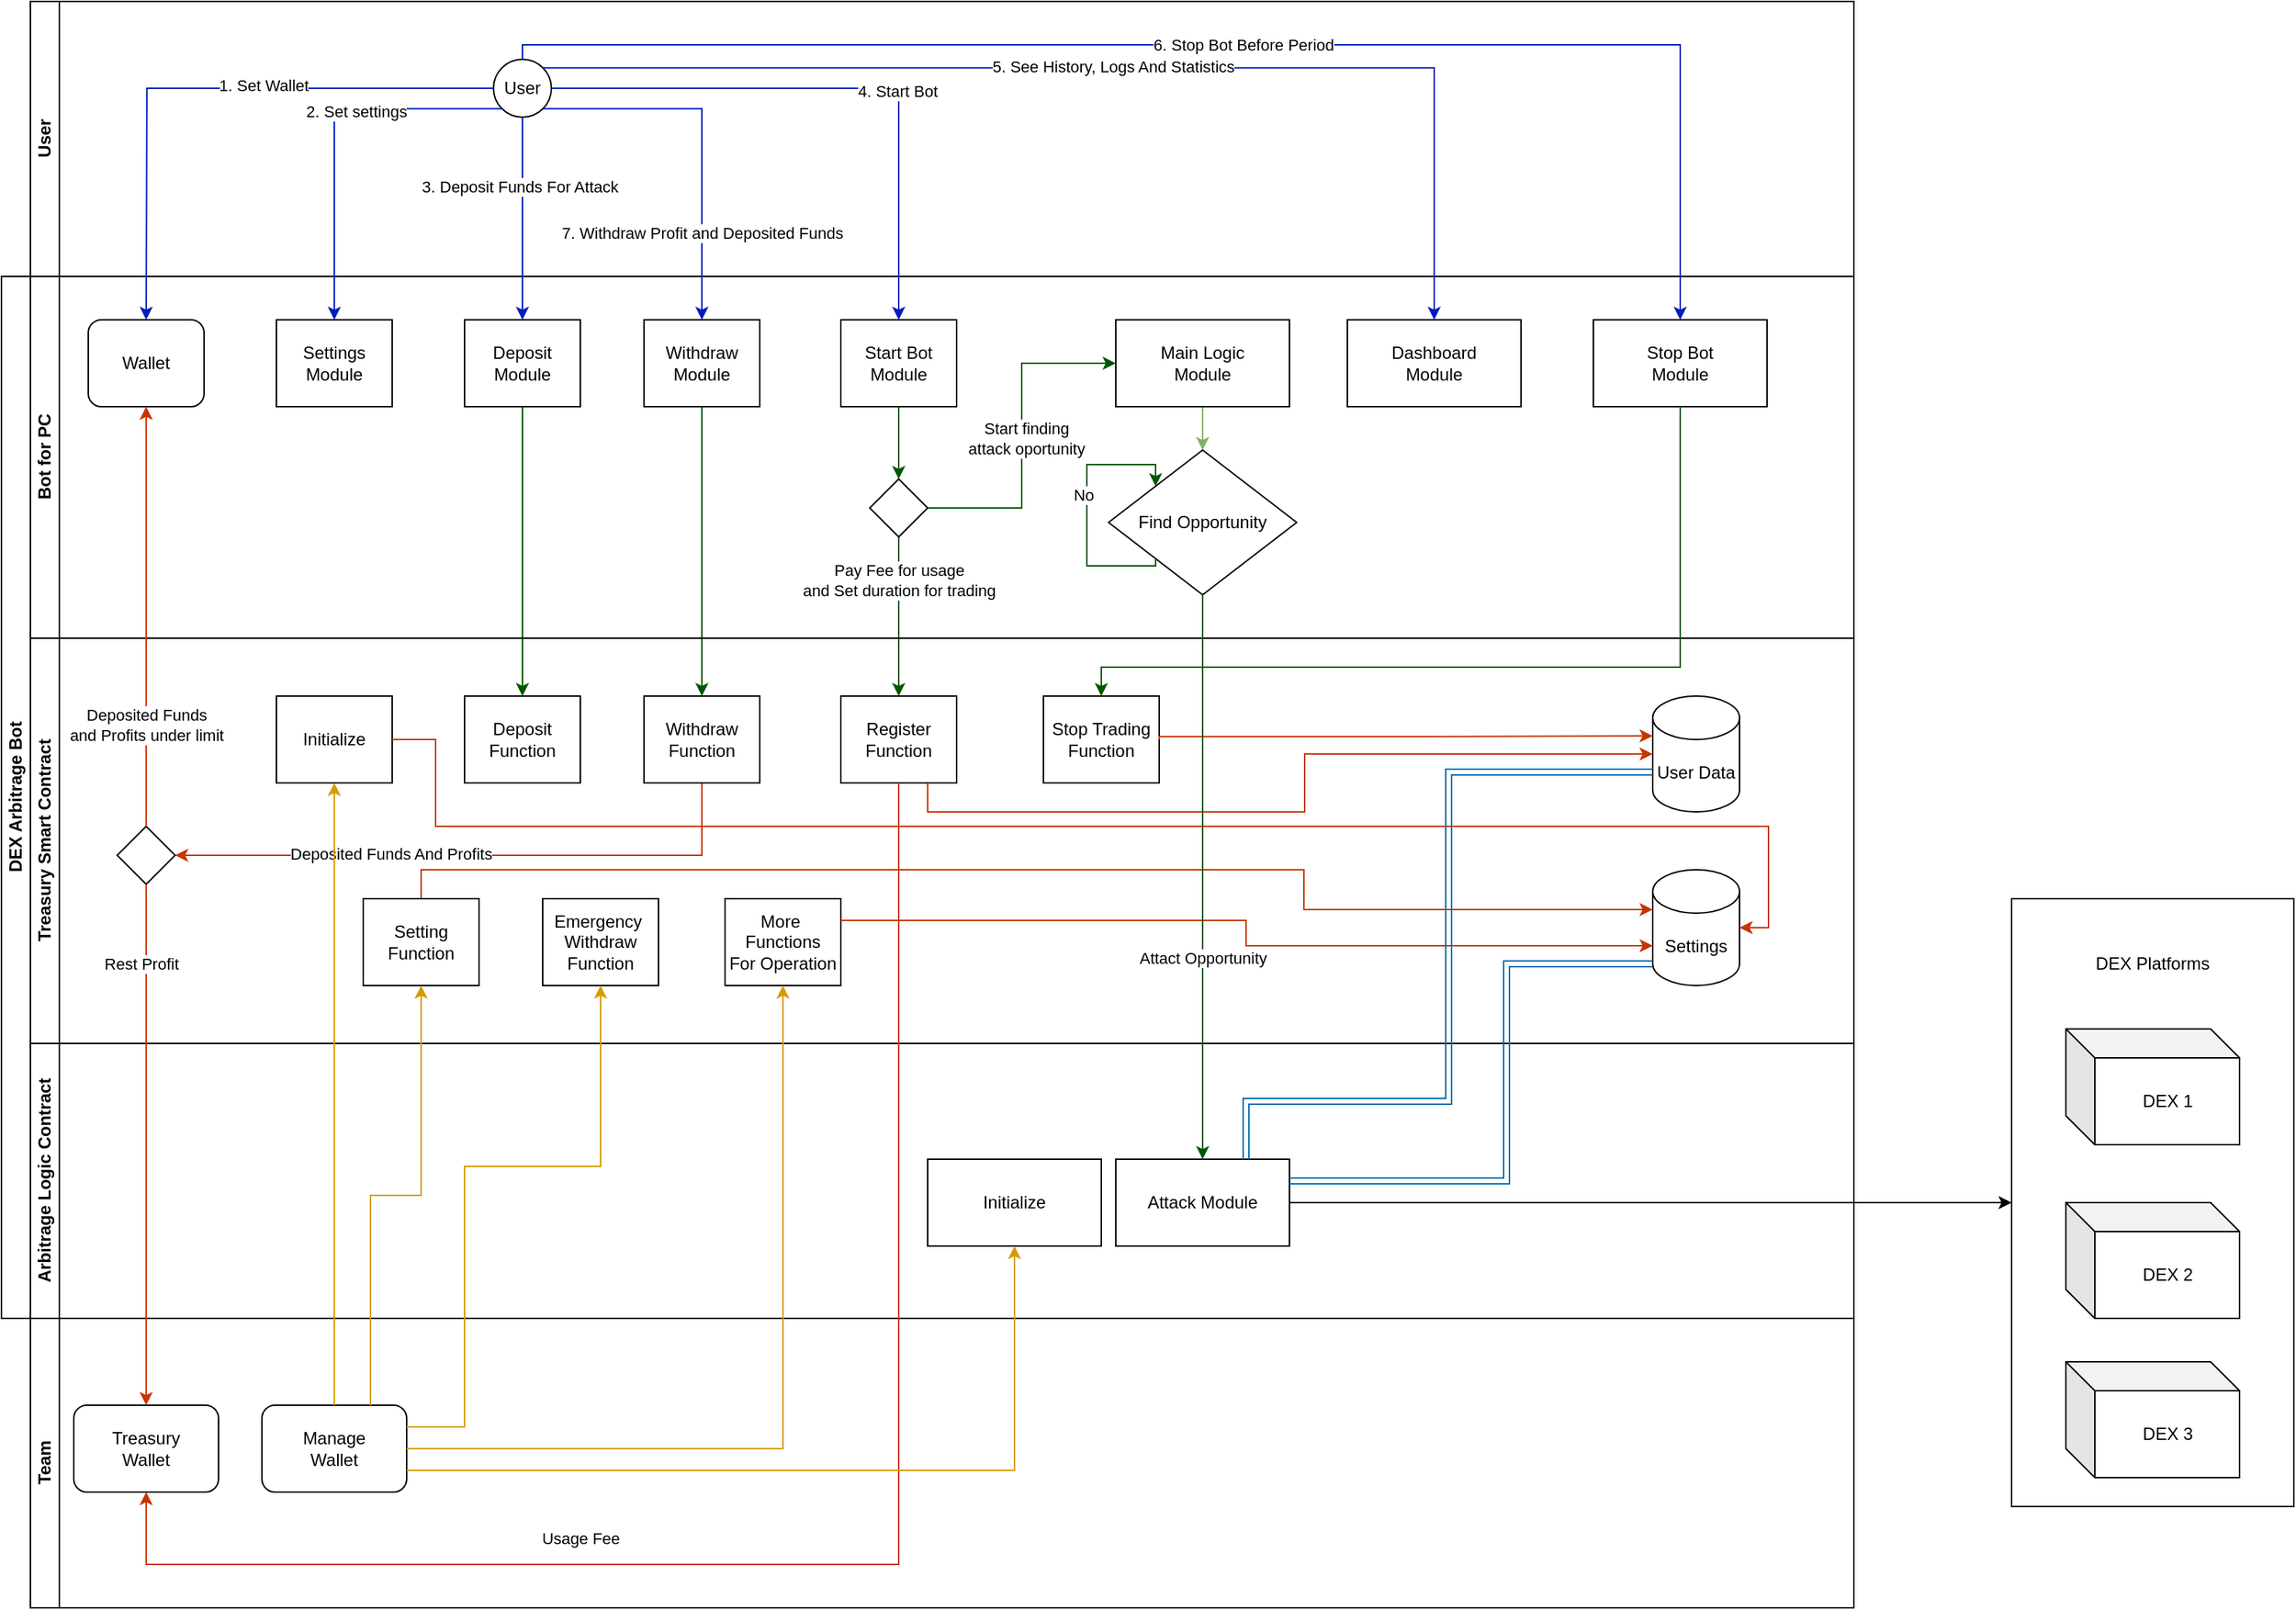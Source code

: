 <mxfile version="21.8.0" type="github">
  <diagram id="prtHgNgQTEPvFCAcTncT" name="Page-1">
    <mxGraphModel dx="1445" dy="2536" grid="1" gridSize="10" guides="1" tooltips="1" connect="1" arrows="1" fold="1" page="1" pageScale="1" pageWidth="827" pageHeight="1169" math="0" shadow="0">
      <root>
        <mxCell id="0" />
        <mxCell id="1" parent="0" />
        <mxCell id="dNxyNK7c78bLwvsdeMH5-19" value="DEX Arbitrage Bot" style="swimlane;html=1;childLayout=stackLayout;resizeParent=1;resizeParentMax=0;horizontal=0;startSize=20;horizontalStack=0;" parent="1" vertex="1">
          <mxGeometry x="70" y="70" width="1280" height="720" as="geometry" />
        </mxCell>
        <mxCell id="mO-mU0wgJN1b0pkcPdMh-35" style="edgeStyle=orthogonalEdgeStyle;rounded=0;orthogonalLoop=1;jettySize=auto;html=1;exitX=0.5;exitY=1;exitDx=0;exitDy=0;entryX=0.5;entryY=0;entryDx=0;entryDy=0;fillColor=#008a00;strokeColor=#005700;" edge="1" parent="dNxyNK7c78bLwvsdeMH5-19" source="mO-mU0wgJN1b0pkcPdMh-11" target="dNxyNK7c78bLwvsdeMH5-26">
          <mxGeometry relative="1" as="geometry" />
        </mxCell>
        <mxCell id="mO-mU0wgJN1b0pkcPdMh-36" style="edgeStyle=orthogonalEdgeStyle;rounded=0;orthogonalLoop=1;jettySize=auto;html=1;exitX=0.5;exitY=1;exitDx=0;exitDy=0;fillColor=#008a00;strokeColor=#005700;" edge="1" parent="dNxyNK7c78bLwvsdeMH5-19" source="mO-mU0wgJN1b0pkcPdMh-16" target="mO-mU0wgJN1b0pkcPdMh-28">
          <mxGeometry relative="1" as="geometry" />
        </mxCell>
        <mxCell id="mO-mU0wgJN1b0pkcPdMh-37" style="edgeStyle=orthogonalEdgeStyle;rounded=0;orthogonalLoop=1;jettySize=auto;html=1;exitX=0.5;exitY=1;exitDx=0;exitDy=0;entryX=0.5;entryY=0;entryDx=0;entryDy=0;fillColor=#008a00;strokeColor=#005700;" edge="1" parent="dNxyNK7c78bLwvsdeMH5-19" source="mO-mU0wgJN1b0pkcPdMh-68" target="mO-mU0wgJN1b0pkcPdMh-30">
          <mxGeometry relative="1" as="geometry" />
        </mxCell>
        <mxCell id="mO-mU0wgJN1b0pkcPdMh-66" value="Pay Fee for usage &lt;br&gt;and Set duration for trading" style="edgeLabel;html=1;align=center;verticalAlign=middle;resizable=0;points=[];" vertex="1" connectable="0" parent="mO-mU0wgJN1b0pkcPdMh-37">
          <mxGeometry x="0.11" y="1" relative="1" as="geometry">
            <mxPoint x="-1" y="-31" as="offset" />
          </mxGeometry>
        </mxCell>
        <mxCell id="dNxyNK7c78bLwvsdeMH5-20" value="Bot for PC" style="swimlane;html=1;startSize=20;horizontal=0;" parent="dNxyNK7c78bLwvsdeMH5-19" vertex="1">
          <mxGeometry x="20" width="1260" height="250" as="geometry" />
        </mxCell>
        <mxCell id="dNxyNK7c78bLwvsdeMH5-24" value="Settings&lt;br&gt;Module" style="rounded=0;whiteSpace=wrap;html=1;fontFamily=Helvetica;fontSize=12;fontColor=#000000;align=center;" parent="dNxyNK7c78bLwvsdeMH5-20" vertex="1">
          <mxGeometry x="170" y="30" width="80" height="60" as="geometry" />
        </mxCell>
        <mxCell id="mO-mU0wgJN1b0pkcPdMh-69" style="edgeStyle=orthogonalEdgeStyle;rounded=0;orthogonalLoop=1;jettySize=auto;html=1;exitX=0.5;exitY=1;exitDx=0;exitDy=0;entryX=0.5;entryY=0;entryDx=0;entryDy=0;fillColor=#008a00;strokeColor=#005700;" edge="1" parent="dNxyNK7c78bLwvsdeMH5-20" source="dNxyNK7c78bLwvsdeMH5-30" target="mO-mU0wgJN1b0pkcPdMh-68">
          <mxGeometry relative="1" as="geometry" />
        </mxCell>
        <mxCell id="dNxyNK7c78bLwvsdeMH5-30" value="Start Bot&lt;br&gt;Module" style="rounded=0;whiteSpace=wrap;html=1;fontFamily=Helvetica;fontSize=12;fontColor=#000000;align=center;" parent="dNxyNK7c78bLwvsdeMH5-20" vertex="1">
          <mxGeometry x="560" y="30" width="80" height="60" as="geometry" />
        </mxCell>
        <mxCell id="mO-mU0wgJN1b0pkcPdMh-11" value="Deposit&lt;br&gt;Module" style="rounded=0;whiteSpace=wrap;html=1;fontFamily=Helvetica;fontSize=12;fontColor=#000000;align=center;" vertex="1" parent="dNxyNK7c78bLwvsdeMH5-20">
          <mxGeometry x="300" y="30" width="80" height="60" as="geometry" />
        </mxCell>
        <mxCell id="mO-mU0wgJN1b0pkcPdMh-16" value="Withdraw&lt;br&gt;Module" style="rounded=0;whiteSpace=wrap;html=1;fontFamily=Helvetica;fontSize=12;fontColor=#000000;align=center;" vertex="1" parent="dNxyNK7c78bLwvsdeMH5-20">
          <mxGeometry x="424" y="30" width="80" height="60" as="geometry" />
        </mxCell>
        <mxCell id="mO-mU0wgJN1b0pkcPdMh-56" value="Wallet" style="rounded=1;whiteSpace=wrap;html=1;" vertex="1" parent="dNxyNK7c78bLwvsdeMH5-20">
          <mxGeometry x="40" y="30" width="80" height="60" as="geometry" />
        </mxCell>
        <mxCell id="mO-mU0wgJN1b0pkcPdMh-80" style="edgeStyle=orthogonalEdgeStyle;rounded=0;orthogonalLoop=1;jettySize=auto;html=1;exitX=0.5;exitY=1;exitDx=0;exitDy=0;entryX=0.5;entryY=0;entryDx=0;entryDy=0;fillColor=#d5e8d4;strokeColor=#82b366;" edge="1" parent="dNxyNK7c78bLwvsdeMH5-20" source="mO-mU0wgJN1b0pkcPdMh-67" target="mO-mU0wgJN1b0pkcPdMh-79">
          <mxGeometry relative="1" as="geometry" />
        </mxCell>
        <mxCell id="mO-mU0wgJN1b0pkcPdMh-67" value="Main Logic &lt;br&gt;Module" style="rounded=0;whiteSpace=wrap;html=1;" vertex="1" parent="dNxyNK7c78bLwvsdeMH5-20">
          <mxGeometry x="750" y="30" width="120" height="60" as="geometry" />
        </mxCell>
        <mxCell id="mO-mU0wgJN1b0pkcPdMh-70" style="edgeStyle=orthogonalEdgeStyle;rounded=0;orthogonalLoop=1;jettySize=auto;html=1;exitX=1;exitY=0.5;exitDx=0;exitDy=0;entryX=0;entryY=0.5;entryDx=0;entryDy=0;fillColor=#008a00;strokeColor=#005700;" edge="1" parent="dNxyNK7c78bLwvsdeMH5-20" source="mO-mU0wgJN1b0pkcPdMh-68" target="mO-mU0wgJN1b0pkcPdMh-67">
          <mxGeometry relative="1" as="geometry" />
        </mxCell>
        <mxCell id="mO-mU0wgJN1b0pkcPdMh-71" value="Start finding &lt;br&gt;attack oportunity" style="edgeLabel;html=1;align=center;verticalAlign=middle;resizable=0;points=[];" vertex="1" connectable="0" parent="mO-mU0wgJN1b0pkcPdMh-70">
          <mxGeometry x="-0.011" y="-3" relative="1" as="geometry">
            <mxPoint as="offset" />
          </mxGeometry>
        </mxCell>
        <mxCell id="mO-mU0wgJN1b0pkcPdMh-68" value="" style="rhombus;whiteSpace=wrap;html=1;fontFamily=Helvetica;fontSize=12;fontColor=#000000;align=center;" vertex="1" parent="dNxyNK7c78bLwvsdeMH5-20">
          <mxGeometry x="580" y="140" width="40" height="40" as="geometry" />
        </mxCell>
        <mxCell id="mO-mU0wgJN1b0pkcPdMh-79" value="Find Opportunity" style="rhombus;whiteSpace=wrap;html=1;fontFamily=Helvetica;fontSize=12;fontColor=#000000;align=center;" vertex="1" parent="dNxyNK7c78bLwvsdeMH5-20">
          <mxGeometry x="745" y="120" width="130" height="100" as="geometry" />
        </mxCell>
        <mxCell id="mO-mU0wgJN1b0pkcPdMh-81" style="edgeStyle=orthogonalEdgeStyle;rounded=0;orthogonalLoop=1;jettySize=auto;html=1;exitX=0;exitY=1;exitDx=0;exitDy=0;entryX=0;entryY=0;entryDx=0;entryDy=0;fillColor=#008a00;strokeColor=#005700;" edge="1" parent="dNxyNK7c78bLwvsdeMH5-20" source="mO-mU0wgJN1b0pkcPdMh-79" target="mO-mU0wgJN1b0pkcPdMh-79">
          <mxGeometry relative="1" as="geometry">
            <Array as="points">
              <mxPoint x="778" y="200" />
              <mxPoint x="730" y="200" />
              <mxPoint x="730" y="130" />
              <mxPoint x="778" y="130" />
            </Array>
          </mxGeometry>
        </mxCell>
        <mxCell id="mO-mU0wgJN1b0pkcPdMh-91" value="No&amp;nbsp;" style="edgeLabel;html=1;align=center;verticalAlign=middle;resizable=0;points=[];" vertex="1" connectable="0" parent="mO-mU0wgJN1b0pkcPdMh-81">
          <mxGeometry x="0.1" y="1" relative="1" as="geometry">
            <mxPoint as="offset" />
          </mxGeometry>
        </mxCell>
        <mxCell id="mO-mU0wgJN1b0pkcPdMh-103" value="Dashboard&lt;br&gt;Module" style="rounded=0;whiteSpace=wrap;html=1;" vertex="1" parent="dNxyNK7c78bLwvsdeMH5-20">
          <mxGeometry x="910" y="30" width="120" height="60" as="geometry" />
        </mxCell>
        <mxCell id="mO-mU0wgJN1b0pkcPdMh-107" value="Stop Bot &lt;br&gt;Module" style="rounded=0;whiteSpace=wrap;html=1;" vertex="1" parent="dNxyNK7c78bLwvsdeMH5-20">
          <mxGeometry x="1080" y="30" width="120" height="60" as="geometry" />
        </mxCell>
        <mxCell id="dNxyNK7c78bLwvsdeMH5-21" value="Treasury Smart Contract" style="swimlane;html=1;startSize=20;horizontal=0;" parent="dNxyNK7c78bLwvsdeMH5-19" vertex="1">
          <mxGeometry x="20" y="250" width="1260" height="280" as="geometry" />
        </mxCell>
        <mxCell id="dNxyNK7c78bLwvsdeMH5-26" value="Deposit&lt;br&gt;Function" style="rounded=0;whiteSpace=wrap;html=1;fontFamily=Helvetica;fontSize=12;fontColor=#000000;align=center;" parent="dNxyNK7c78bLwvsdeMH5-21" vertex="1">
          <mxGeometry x="300" y="40" width="80" height="60" as="geometry" />
        </mxCell>
        <mxCell id="mO-mU0wgJN1b0pkcPdMh-58" style="edgeStyle=orthogonalEdgeStyle;rounded=0;orthogonalLoop=1;jettySize=auto;html=1;entryX=1;entryY=0.5;entryDx=0;entryDy=0;fillColor=#fa6800;strokeColor=#C73500;" edge="1" parent="dNxyNK7c78bLwvsdeMH5-21" source="mO-mU0wgJN1b0pkcPdMh-28" target="dNxyNK7c78bLwvsdeMH5-36">
          <mxGeometry relative="1" as="geometry">
            <Array as="points">
              <mxPoint x="464" y="150" />
            </Array>
          </mxGeometry>
        </mxCell>
        <mxCell id="mO-mU0wgJN1b0pkcPdMh-62" value="Deposited Funds And Profits" style="edgeLabel;html=1;align=center;verticalAlign=middle;resizable=0;points=[];" vertex="1" connectable="0" parent="mO-mU0wgJN1b0pkcPdMh-58">
          <mxGeometry x="0.279" y="-1" relative="1" as="geometry">
            <mxPoint as="offset" />
          </mxGeometry>
        </mxCell>
        <mxCell id="mO-mU0wgJN1b0pkcPdMh-28" value="Withdraw&lt;br&gt;Function" style="rounded=0;whiteSpace=wrap;html=1;fontFamily=Helvetica;fontSize=12;fontColor=#000000;align=center;" vertex="1" parent="dNxyNK7c78bLwvsdeMH5-21">
          <mxGeometry x="424" y="40" width="80" height="60" as="geometry" />
        </mxCell>
        <mxCell id="mO-mU0wgJN1b0pkcPdMh-30" value="Register&lt;br&gt;Function" style="rounded=0;whiteSpace=wrap;html=1;fontFamily=Helvetica;fontSize=12;fontColor=#000000;align=center;" vertex="1" parent="dNxyNK7c78bLwvsdeMH5-21">
          <mxGeometry x="560" y="40" width="80" height="60" as="geometry" />
        </mxCell>
        <mxCell id="dNxyNK7c78bLwvsdeMH5-36" value="" style="rhombus;whiteSpace=wrap;html=1;fontFamily=Helvetica;fontSize=12;fontColor=#000000;align=center;" parent="dNxyNK7c78bLwvsdeMH5-21" vertex="1">
          <mxGeometry x="60" y="130" width="40" height="40" as="geometry" />
        </mxCell>
        <mxCell id="mO-mU0wgJN1b0pkcPdMh-93" value="Initialize" style="rounded=0;whiteSpace=wrap;html=1;fontFamily=Helvetica;fontSize=12;fontColor=#000000;align=center;" vertex="1" parent="dNxyNK7c78bLwvsdeMH5-21">
          <mxGeometry x="170" y="40" width="80" height="60" as="geometry" />
        </mxCell>
        <mxCell id="mO-mU0wgJN1b0pkcPdMh-121" style="edgeStyle=orthogonalEdgeStyle;rounded=0;orthogonalLoop=1;jettySize=auto;html=1;exitX=0.5;exitY=0;exitDx=0;exitDy=0;entryX=0;entryY=0;entryDx=0;entryDy=27.5;entryPerimeter=0;fillColor=#fa6800;strokeColor=#C73500;" edge="1" parent="dNxyNK7c78bLwvsdeMH5-21" source="mO-mU0wgJN1b0pkcPdMh-94" target="mO-mU0wgJN1b0pkcPdMh-113">
          <mxGeometry relative="1" as="geometry">
            <mxPoint x="1120" y="200" as="targetPoint" />
            <Array as="points">
              <mxPoint x="270" y="160" />
              <mxPoint x="880" y="160" />
              <mxPoint x="880" y="188" />
            </Array>
          </mxGeometry>
        </mxCell>
        <mxCell id="mO-mU0wgJN1b0pkcPdMh-94" value="Setting&lt;br&gt;Function" style="rounded=0;whiteSpace=wrap;html=1;fontFamily=Helvetica;fontSize=12;fontColor=#000000;align=center;" vertex="1" parent="dNxyNK7c78bLwvsdeMH5-21">
          <mxGeometry x="230" y="180" width="80" height="60" as="geometry" />
        </mxCell>
        <mxCell id="mO-mU0wgJN1b0pkcPdMh-95" value="Emergency&amp;nbsp;&lt;br&gt;Withdraw&lt;br&gt;Function" style="rounded=0;whiteSpace=wrap;html=1;fontFamily=Helvetica;fontSize=12;fontColor=#000000;align=center;" vertex="1" parent="dNxyNK7c78bLwvsdeMH5-21">
          <mxGeometry x="354" y="180" width="80" height="60" as="geometry" />
        </mxCell>
        <mxCell id="mO-mU0wgJN1b0pkcPdMh-96" value="More&amp;nbsp; Functions&lt;br&gt;For Operation" style="rounded=0;whiteSpace=wrap;html=1;fontFamily=Helvetica;fontSize=12;fontColor=#000000;align=center;" vertex="1" parent="dNxyNK7c78bLwvsdeMH5-21">
          <mxGeometry x="480" y="180" width="80" height="60" as="geometry" />
        </mxCell>
        <mxCell id="mO-mU0wgJN1b0pkcPdMh-110" value="Stop Trading Function" style="rounded=0;whiteSpace=wrap;html=1;fontFamily=Helvetica;fontSize=12;fontColor=#000000;align=center;" vertex="1" parent="dNxyNK7c78bLwvsdeMH5-21">
          <mxGeometry x="700" y="40" width="80" height="60" as="geometry" />
        </mxCell>
        <mxCell id="mO-mU0wgJN1b0pkcPdMh-112" value="User Data&lt;br&gt;" style="shape=cylinder3;whiteSpace=wrap;html=1;boundedLbl=1;backgroundOutline=1;size=15;" vertex="1" parent="dNxyNK7c78bLwvsdeMH5-21">
          <mxGeometry x="1121" y="40" width="60" height="80" as="geometry" />
        </mxCell>
        <mxCell id="mO-mU0wgJN1b0pkcPdMh-113" value="Settings" style="shape=cylinder3;whiteSpace=wrap;html=1;boundedLbl=1;backgroundOutline=1;size=15;" vertex="1" parent="dNxyNK7c78bLwvsdeMH5-21">
          <mxGeometry x="1121" y="160" width="60" height="80" as="geometry" />
        </mxCell>
        <mxCell id="mO-mU0wgJN1b0pkcPdMh-116" style="edgeStyle=orthogonalEdgeStyle;rounded=0;orthogonalLoop=1;jettySize=auto;html=1;exitX=0.75;exitY=1;exitDx=0;exitDy=0;entryX=0;entryY=0.5;entryDx=0;entryDy=0;entryPerimeter=0;fillColor=#fa6800;strokeColor=#C73500;" edge="1" parent="dNxyNK7c78bLwvsdeMH5-21" source="mO-mU0wgJN1b0pkcPdMh-30" target="mO-mU0wgJN1b0pkcPdMh-112">
          <mxGeometry relative="1" as="geometry" />
        </mxCell>
        <mxCell id="mO-mU0wgJN1b0pkcPdMh-117" style="edgeStyle=orthogonalEdgeStyle;rounded=0;orthogonalLoop=1;jettySize=auto;html=1;exitX=1;exitY=0.5;exitDx=0;exitDy=0;entryX=0;entryY=0;entryDx=0;entryDy=27.5;entryPerimeter=0;fillColor=#fa6800;strokeColor=#C73500;" edge="1" parent="dNxyNK7c78bLwvsdeMH5-21" source="mO-mU0wgJN1b0pkcPdMh-110" target="mO-mU0wgJN1b0pkcPdMh-112">
          <mxGeometry relative="1" as="geometry">
            <Array as="points">
              <mxPoint x="780" y="68" />
              <mxPoint x="951" y="68" />
            </Array>
          </mxGeometry>
        </mxCell>
        <mxCell id="mO-mU0wgJN1b0pkcPdMh-118" style="edgeStyle=orthogonalEdgeStyle;rounded=0;orthogonalLoop=1;jettySize=auto;html=1;exitX=1;exitY=0.5;exitDx=0;exitDy=0;entryX=1;entryY=0.5;entryDx=0;entryDy=0;entryPerimeter=0;fillColor=#fa6800;strokeColor=#C73500;" edge="1" parent="dNxyNK7c78bLwvsdeMH5-21" source="mO-mU0wgJN1b0pkcPdMh-93" target="mO-mU0wgJN1b0pkcPdMh-113">
          <mxGeometry relative="1" as="geometry">
            <Array as="points">
              <mxPoint x="280" y="70" />
              <mxPoint x="280" y="130" />
              <mxPoint x="1201" y="130" />
              <mxPoint x="1201" y="200" />
            </Array>
          </mxGeometry>
        </mxCell>
        <mxCell id="mO-mU0wgJN1b0pkcPdMh-122" style="edgeStyle=orthogonalEdgeStyle;rounded=0;orthogonalLoop=1;jettySize=auto;html=1;exitX=1;exitY=0.25;exitDx=0;exitDy=0;entryX=0;entryY=0;entryDx=0;entryDy=52.5;entryPerimeter=0;fillColor=#fa6800;strokeColor=#C73500;" edge="1" parent="dNxyNK7c78bLwvsdeMH5-21" source="mO-mU0wgJN1b0pkcPdMh-96" target="mO-mU0wgJN1b0pkcPdMh-113">
          <mxGeometry relative="1" as="geometry">
            <Array as="points">
              <mxPoint x="840" y="195" />
              <mxPoint x="840" y="213" />
            </Array>
          </mxGeometry>
        </mxCell>
        <mxCell id="dNxyNK7c78bLwvsdeMH5-22" value="Arbitrage Logic Contract" style="swimlane;html=1;startSize=20;horizontal=0;" parent="dNxyNK7c78bLwvsdeMH5-19" vertex="1">
          <mxGeometry x="20" y="530" width="1260" height="190" as="geometry" />
        </mxCell>
        <mxCell id="mO-mU0wgJN1b0pkcPdMh-82" value="Attack Module" style="rounded=0;whiteSpace=wrap;html=1;" vertex="1" parent="dNxyNK7c78bLwvsdeMH5-22">
          <mxGeometry x="750" y="80" width="120" height="60" as="geometry" />
        </mxCell>
        <mxCell id="mO-mU0wgJN1b0pkcPdMh-129" value="Initialize" style="rounded=0;whiteSpace=wrap;html=1;fontFamily=Helvetica;fontSize=12;fontColor=#000000;align=center;" vertex="1" parent="dNxyNK7c78bLwvsdeMH5-22">
          <mxGeometry x="620" y="80" width="120" height="60" as="geometry" />
        </mxCell>
        <mxCell id="mO-mU0wgJN1b0pkcPdMh-60" style="edgeStyle=orthogonalEdgeStyle;rounded=0;orthogonalLoop=1;jettySize=auto;html=1;entryX=0.5;entryY=1;entryDx=0;entryDy=0;exitX=0.5;exitY=0;exitDx=0;exitDy=0;fillColor=#fa6800;strokeColor=#C73500;" edge="1" parent="dNxyNK7c78bLwvsdeMH5-19" source="dNxyNK7c78bLwvsdeMH5-36" target="mO-mU0wgJN1b0pkcPdMh-56">
          <mxGeometry relative="1" as="geometry">
            <mxPoint x="120" y="300" as="sourcePoint" />
            <mxPoint x="100.5" y="110" as="targetPoint" />
          </mxGeometry>
        </mxCell>
        <mxCell id="mO-mU0wgJN1b0pkcPdMh-64" value="Deposited Funds &lt;br&gt;and Profits under limit" style="edgeLabel;html=1;align=center;verticalAlign=middle;resizable=0;points=[];" vertex="1" connectable="0" parent="mO-mU0wgJN1b0pkcPdMh-60">
          <mxGeometry x="-0.184" y="2" relative="1" as="geometry">
            <mxPoint x="2" y="48" as="offset" />
          </mxGeometry>
        </mxCell>
        <mxCell id="mO-mU0wgJN1b0pkcPdMh-83" style="edgeStyle=orthogonalEdgeStyle;rounded=0;orthogonalLoop=1;jettySize=auto;html=1;exitX=0.5;exitY=1;exitDx=0;exitDy=0;fillColor=#008a00;strokeColor=#005700;" edge="1" parent="dNxyNK7c78bLwvsdeMH5-19" source="mO-mU0wgJN1b0pkcPdMh-79" target="mO-mU0wgJN1b0pkcPdMh-82">
          <mxGeometry relative="1" as="geometry" />
        </mxCell>
        <mxCell id="mO-mU0wgJN1b0pkcPdMh-92" value="Attact Opportunity" style="edgeLabel;html=1;align=center;verticalAlign=middle;resizable=0;points=[];" vertex="1" connectable="0" parent="mO-mU0wgJN1b0pkcPdMh-83">
          <mxGeometry x="-0.115" relative="1" as="geometry">
            <mxPoint y="78" as="offset" />
          </mxGeometry>
        </mxCell>
        <mxCell id="mO-mU0wgJN1b0pkcPdMh-111" style="edgeStyle=orthogonalEdgeStyle;rounded=0;orthogonalLoop=1;jettySize=auto;html=1;entryX=0.5;entryY=0;entryDx=0;entryDy=0;fillColor=#008a00;strokeColor=#005700;" edge="1" parent="dNxyNK7c78bLwvsdeMH5-19" source="mO-mU0wgJN1b0pkcPdMh-107" target="mO-mU0wgJN1b0pkcPdMh-110">
          <mxGeometry relative="1" as="geometry">
            <Array as="points">
              <mxPoint x="1160" y="270" />
              <mxPoint x="760" y="270" />
            </Array>
          </mxGeometry>
        </mxCell>
        <mxCell id="mO-mU0wgJN1b0pkcPdMh-126" style="edgeStyle=orthogonalEdgeStyle;rounded=0;orthogonalLoop=1;jettySize=auto;html=1;exitX=0.75;exitY=0;exitDx=0;exitDy=0;entryX=0;entryY=0;entryDx=0;entryDy=52.5;entryPerimeter=0;shape=link;fillColor=#1ba1e2;strokeColor=#006EAF;" edge="1" parent="dNxyNK7c78bLwvsdeMH5-19" source="mO-mU0wgJN1b0pkcPdMh-82" target="mO-mU0wgJN1b0pkcPdMh-112">
          <mxGeometry relative="1" as="geometry">
            <Array as="points">
              <mxPoint x="860" y="570" />
              <mxPoint x="1000" y="570" />
              <mxPoint x="1000" y="343" />
            </Array>
          </mxGeometry>
        </mxCell>
        <mxCell id="mO-mU0wgJN1b0pkcPdMh-127" style="edgeStyle=orthogonalEdgeStyle;rounded=0;orthogonalLoop=1;jettySize=auto;html=1;exitX=1;exitY=0.25;exitDx=0;exitDy=0;entryX=0;entryY=1;entryDx=0;entryDy=-15;entryPerimeter=0;shape=link;fillColor=#1ba1e2;strokeColor=#006EAF;" edge="1" parent="dNxyNK7c78bLwvsdeMH5-19" source="mO-mU0wgJN1b0pkcPdMh-82" target="mO-mU0wgJN1b0pkcPdMh-113">
          <mxGeometry relative="1" as="geometry">
            <Array as="points">
              <mxPoint x="1040" y="625" />
              <mxPoint x="1040" y="475" />
            </Array>
          </mxGeometry>
        </mxCell>
        <mxCell id="mO-mU0wgJN1b0pkcPdMh-3" value="User" style="swimlane;html=1;startSize=20;horizontal=0;" vertex="1" parent="1">
          <mxGeometry x="90" y="-120" width="1260" height="190" as="geometry" />
        </mxCell>
        <mxCell id="mO-mU0wgJN1b0pkcPdMh-5" value="User" style="ellipse;whiteSpace=wrap;html=1;" vertex="1" parent="mO-mU0wgJN1b0pkcPdMh-3">
          <mxGeometry x="320" y="40" width="40" height="40" as="geometry" />
        </mxCell>
        <mxCell id="mO-mU0wgJN1b0pkcPdMh-19" style="edgeStyle=orthogonalEdgeStyle;rounded=0;orthogonalLoop=1;jettySize=auto;html=1;exitX=0;exitY=1;exitDx=0;exitDy=0;entryX=0.5;entryY=0;entryDx=0;entryDy=0;fillColor=#0050ef;strokeColor=#001DBC;" edge="1" parent="1" source="mO-mU0wgJN1b0pkcPdMh-5" target="dNxyNK7c78bLwvsdeMH5-24">
          <mxGeometry relative="1" as="geometry" />
        </mxCell>
        <mxCell id="mO-mU0wgJN1b0pkcPdMh-46" value="2. Set settings" style="edgeLabel;html=1;align=center;verticalAlign=middle;resizable=0;points=[];" vertex="1" connectable="0" parent="mO-mU0wgJN1b0pkcPdMh-19">
          <mxGeometry x="-0.229" y="2" relative="1" as="geometry">
            <mxPoint as="offset" />
          </mxGeometry>
        </mxCell>
        <mxCell id="mO-mU0wgJN1b0pkcPdMh-21" style="edgeStyle=orthogonalEdgeStyle;rounded=0;orthogonalLoop=1;jettySize=auto;html=1;exitX=0.5;exitY=1;exitDx=0;exitDy=0;entryX=0.5;entryY=0;entryDx=0;entryDy=0;fillColor=#0050ef;strokeColor=#001DBC;" edge="1" parent="1" source="mO-mU0wgJN1b0pkcPdMh-5" target="mO-mU0wgJN1b0pkcPdMh-11">
          <mxGeometry relative="1" as="geometry">
            <Array as="points">
              <mxPoint x="430" y="60" />
              <mxPoint x="430" y="60" />
            </Array>
          </mxGeometry>
        </mxCell>
        <mxCell id="mO-mU0wgJN1b0pkcPdMh-47" value="3. Deposit Funds For Attack" style="edgeLabel;html=1;align=center;verticalAlign=middle;resizable=0;points=[];" vertex="1" connectable="0" parent="mO-mU0wgJN1b0pkcPdMh-21">
          <mxGeometry x="-0.315" y="-2" relative="1" as="geometry">
            <mxPoint as="offset" />
          </mxGeometry>
        </mxCell>
        <mxCell id="mO-mU0wgJN1b0pkcPdMh-25" style="edgeStyle=orthogonalEdgeStyle;rounded=0;orthogonalLoop=1;jettySize=auto;html=1;exitX=1;exitY=1;exitDx=0;exitDy=0;entryX=0.5;entryY=0;entryDx=0;entryDy=0;fillColor=#0050ef;strokeColor=#001DBC;" edge="1" parent="1" source="mO-mU0wgJN1b0pkcPdMh-5" target="mO-mU0wgJN1b0pkcPdMh-16">
          <mxGeometry relative="1" as="geometry">
            <Array as="points">
              <mxPoint x="554" y="-46" />
            </Array>
          </mxGeometry>
        </mxCell>
        <mxCell id="mO-mU0wgJN1b0pkcPdMh-48" value="7. Withdraw Profit and Deposited Funds" style="edgeLabel;html=1;align=center;verticalAlign=middle;resizable=0;points=[];" vertex="1" connectable="0" parent="mO-mU0wgJN1b0pkcPdMh-25">
          <mxGeometry x="0.357" relative="1" as="geometry">
            <mxPoint y="22" as="offset" />
          </mxGeometry>
        </mxCell>
        <mxCell id="mO-mU0wgJN1b0pkcPdMh-27" style="edgeStyle=orthogonalEdgeStyle;rounded=0;orthogonalLoop=1;jettySize=auto;html=1;exitX=1;exitY=0.5;exitDx=0;exitDy=0;entryX=0.5;entryY=0;entryDx=0;entryDy=0;fillColor=#0050ef;strokeColor=#001DBC;" edge="1" parent="1" source="mO-mU0wgJN1b0pkcPdMh-5" target="dNxyNK7c78bLwvsdeMH5-30">
          <mxGeometry relative="1" as="geometry">
            <Array as="points">
              <mxPoint x="690" y="-60" />
            </Array>
          </mxGeometry>
        </mxCell>
        <mxCell id="mO-mU0wgJN1b0pkcPdMh-49" value="4. Start Bot" style="edgeLabel;html=1;align=center;verticalAlign=middle;resizable=0;points=[];" vertex="1" connectable="0" parent="mO-mU0wgJN1b0pkcPdMh-27">
          <mxGeometry x="0.194" y="-2" relative="1" as="geometry">
            <mxPoint as="offset" />
          </mxGeometry>
        </mxCell>
        <mxCell id="mO-mU0wgJN1b0pkcPdMh-44" style="edgeStyle=orthogonalEdgeStyle;rounded=0;orthogonalLoop=1;jettySize=auto;html=1;exitX=0;exitY=0.5;exitDx=0;exitDy=0;entryX=0.5;entryY=0;entryDx=0;entryDy=0;fillColor=#0050ef;strokeColor=#001DBC;" edge="1" parent="1" source="mO-mU0wgJN1b0pkcPdMh-5">
          <mxGeometry relative="1" as="geometry">
            <mxPoint x="170.0" y="100" as="targetPoint" />
          </mxGeometry>
        </mxCell>
        <mxCell id="mO-mU0wgJN1b0pkcPdMh-45" value="1. Set Wallet" style="edgeLabel;html=1;align=center;verticalAlign=middle;resizable=0;points=[];" vertex="1" connectable="0" parent="mO-mU0wgJN1b0pkcPdMh-44">
          <mxGeometry x="-0.202" y="-2" relative="1" as="geometry">
            <mxPoint as="offset" />
          </mxGeometry>
        </mxCell>
        <mxCell id="mO-mU0wgJN1b0pkcPdMh-88" style="edgeStyle=orthogonalEdgeStyle;rounded=0;orthogonalLoop=1;jettySize=auto;html=1;exitX=1;exitY=0.5;exitDx=0;exitDy=0;entryX=0;entryY=0.5;entryDx=0;entryDy=0;" edge="1" parent="1" source="mO-mU0wgJN1b0pkcPdMh-82" target="mO-mU0wgJN1b0pkcPdMh-87">
          <mxGeometry relative="1" as="geometry" />
        </mxCell>
        <mxCell id="mO-mU0wgJN1b0pkcPdMh-105" style="edgeStyle=orthogonalEdgeStyle;rounded=0;orthogonalLoop=1;jettySize=auto;html=1;exitX=1;exitY=0;exitDx=0;exitDy=0;entryX=0.5;entryY=0;entryDx=0;entryDy=0;fillColor=#0050ef;strokeColor=#001DBC;" edge="1" parent="1" source="mO-mU0wgJN1b0pkcPdMh-5" target="mO-mU0wgJN1b0pkcPdMh-103">
          <mxGeometry relative="1" as="geometry" />
        </mxCell>
        <mxCell id="mO-mU0wgJN1b0pkcPdMh-106" value="5. See History, Logs And Statistics" style="edgeLabel;html=1;align=center;verticalAlign=middle;resizable=0;points=[];" vertex="1" connectable="0" parent="mO-mU0wgJN1b0pkcPdMh-105">
          <mxGeometry x="-0.005" y="1" relative="1" as="geometry">
            <mxPoint x="1" as="offset" />
          </mxGeometry>
        </mxCell>
        <mxCell id="mO-mU0wgJN1b0pkcPdMh-108" style="edgeStyle=orthogonalEdgeStyle;rounded=0;orthogonalLoop=1;jettySize=auto;html=1;exitX=0.5;exitY=0;exitDx=0;exitDy=0;entryX=0.5;entryY=0;entryDx=0;entryDy=0;fillColor=#0050ef;strokeColor=#001DBC;" edge="1" parent="1" source="mO-mU0wgJN1b0pkcPdMh-5" target="mO-mU0wgJN1b0pkcPdMh-107">
          <mxGeometry relative="1" as="geometry">
            <Array as="points">
              <mxPoint x="430" y="-90" />
              <mxPoint x="1230" y="-90" />
            </Array>
          </mxGeometry>
        </mxCell>
        <mxCell id="mO-mU0wgJN1b0pkcPdMh-109" value="6. Stop Bot Before Period" style="edgeLabel;html=1;align=center;verticalAlign=middle;resizable=0;points=[];" vertex="1" connectable="0" parent="mO-mU0wgJN1b0pkcPdMh-108">
          <mxGeometry x="0.016" relative="1" as="geometry">
            <mxPoint as="offset" />
          </mxGeometry>
        </mxCell>
        <mxCell id="mO-mU0wgJN1b0pkcPdMh-128" value="" style="group" vertex="1" connectable="0" parent="1">
          <mxGeometry x="1459" y="500" width="195" height="420" as="geometry" />
        </mxCell>
        <mxCell id="mO-mU0wgJN1b0pkcPdMh-87" value="DEX Platforms&lt;br&gt;&lt;br&gt;&lt;br&gt;&lt;br&gt;&lt;br&gt;&lt;br&gt;&lt;br&gt;&lt;br&gt;&lt;br&gt;&lt;br&gt;&lt;br&gt;&lt;br&gt;&lt;br&gt;&lt;br&gt;&lt;br&gt;&lt;br&gt;&lt;br&gt;&lt;br&gt;&lt;br&gt;&lt;br&gt;&lt;br&gt;&lt;br&gt;&lt;br&gt;&lt;br&gt;" style="rounded=0;whiteSpace=wrap;html=1;" vertex="1" parent="mO-mU0wgJN1b0pkcPdMh-128">
          <mxGeometry width="195" height="420" as="geometry" />
        </mxCell>
        <mxCell id="mO-mU0wgJN1b0pkcPdMh-123" value="DEX 1" style="shape=cube;whiteSpace=wrap;html=1;boundedLbl=1;backgroundOutline=1;darkOpacity=0.05;darkOpacity2=0.1;" vertex="1" parent="mO-mU0wgJN1b0pkcPdMh-128">
          <mxGeometry x="37.5" y="90" width="120" height="80" as="geometry" />
        </mxCell>
        <mxCell id="mO-mU0wgJN1b0pkcPdMh-124" value="DEX 2" style="shape=cube;whiteSpace=wrap;html=1;boundedLbl=1;backgroundOutline=1;darkOpacity=0.05;darkOpacity2=0.1;" vertex="1" parent="mO-mU0wgJN1b0pkcPdMh-128">
          <mxGeometry x="37.5" y="210" width="120" height="80" as="geometry" />
        </mxCell>
        <mxCell id="mO-mU0wgJN1b0pkcPdMh-125" value="DEX 3" style="shape=cube;whiteSpace=wrap;html=1;boundedLbl=1;backgroundOutline=1;darkOpacity=0.05;darkOpacity2=0.1;" vertex="1" parent="mO-mU0wgJN1b0pkcPdMh-128">
          <mxGeometry x="37.5" y="320" width="120" height="80" as="geometry" />
        </mxCell>
        <mxCell id="mO-mU0wgJN1b0pkcPdMh-53" value="Team" style="swimlane;html=1;startSize=20;horizontal=0;" vertex="1" parent="1">
          <mxGeometry x="90" y="790" width="1260" height="200" as="geometry" />
        </mxCell>
        <mxCell id="mO-mU0wgJN1b0pkcPdMh-55" value="Treasury &lt;br&gt;Wallet" style="rounded=1;whiteSpace=wrap;html=1;" vertex="1" parent="mO-mU0wgJN1b0pkcPdMh-53">
          <mxGeometry x="30" y="60" width="100" height="60" as="geometry" />
        </mxCell>
        <mxCell id="mO-mU0wgJN1b0pkcPdMh-97" value="Manage &lt;br&gt;Wallet" style="rounded=1;whiteSpace=wrap;html=1;" vertex="1" parent="mO-mU0wgJN1b0pkcPdMh-53">
          <mxGeometry x="160" y="60" width="100" height="60" as="geometry" />
        </mxCell>
        <mxCell id="mO-mU0wgJN1b0pkcPdMh-74" style="edgeStyle=orthogonalEdgeStyle;rounded=0;orthogonalLoop=1;jettySize=auto;html=1;exitX=0.5;exitY=1;exitDx=0;exitDy=0;entryX=0.5;entryY=0;entryDx=0;entryDy=0;fillColor=#fa6800;strokeColor=#C73500;" edge="1" parent="1" source="dNxyNK7c78bLwvsdeMH5-36" target="mO-mU0wgJN1b0pkcPdMh-55">
          <mxGeometry relative="1" as="geometry" />
        </mxCell>
        <mxCell id="mO-mU0wgJN1b0pkcPdMh-75" value="Rest Profit&amp;nbsp;" style="edgeLabel;html=1;align=center;verticalAlign=middle;resizable=0;points=[];" vertex="1" connectable="0" parent="mO-mU0wgJN1b0pkcPdMh-74">
          <mxGeometry x="-0.698" y="-2" relative="1" as="geometry">
            <mxPoint as="offset" />
          </mxGeometry>
        </mxCell>
        <mxCell id="mO-mU0wgJN1b0pkcPdMh-76" style="edgeStyle=orthogonalEdgeStyle;rounded=0;orthogonalLoop=1;jettySize=auto;html=1;exitX=0.5;exitY=1;exitDx=0;exitDy=0;entryX=0.5;entryY=1;entryDx=0;entryDy=0;fillColor=#fa6800;strokeColor=#C73500;" edge="1" parent="1" source="mO-mU0wgJN1b0pkcPdMh-30" target="mO-mU0wgJN1b0pkcPdMh-55">
          <mxGeometry relative="1" as="geometry">
            <Array as="points">
              <mxPoint x="690" y="960" />
              <mxPoint x="170" y="960" />
            </Array>
          </mxGeometry>
        </mxCell>
        <mxCell id="mO-mU0wgJN1b0pkcPdMh-77" value="Usage Fee" style="edgeLabel;html=1;align=center;verticalAlign=middle;resizable=0;points=[];" vertex="1" connectable="0" parent="mO-mU0wgJN1b0pkcPdMh-76">
          <mxGeometry x="-0.469" relative="1" as="geometry">
            <mxPoint x="-220" y="227" as="offset" />
          </mxGeometry>
        </mxCell>
        <mxCell id="mO-mU0wgJN1b0pkcPdMh-98" style="edgeStyle=orthogonalEdgeStyle;rounded=0;orthogonalLoop=1;jettySize=auto;html=1;exitX=0.5;exitY=0;exitDx=0;exitDy=0;entryX=0.5;entryY=1;entryDx=0;entryDy=0;fillColor=#ffe6cc;strokeColor=#d79b00;" edge="1" parent="1" source="mO-mU0wgJN1b0pkcPdMh-97" target="mO-mU0wgJN1b0pkcPdMh-93">
          <mxGeometry relative="1" as="geometry" />
        </mxCell>
        <mxCell id="mO-mU0wgJN1b0pkcPdMh-99" style="edgeStyle=orthogonalEdgeStyle;rounded=0;orthogonalLoop=1;jettySize=auto;html=1;exitX=0.75;exitY=0;exitDx=0;exitDy=0;entryX=0.5;entryY=1;entryDx=0;entryDy=0;fillColor=#ffe6cc;strokeColor=#d79b00;" edge="1" parent="1" source="mO-mU0wgJN1b0pkcPdMh-97" target="mO-mU0wgJN1b0pkcPdMh-94">
          <mxGeometry relative="1" as="geometry" />
        </mxCell>
        <mxCell id="mO-mU0wgJN1b0pkcPdMh-101" style="edgeStyle=orthogonalEdgeStyle;rounded=0;orthogonalLoop=1;jettySize=auto;html=1;exitX=1;exitY=0.5;exitDx=0;exitDy=0;entryX=0.5;entryY=1;entryDx=0;entryDy=0;fillColor=#ffe6cc;strokeColor=#d79b00;" edge="1" parent="1" source="mO-mU0wgJN1b0pkcPdMh-97" target="mO-mU0wgJN1b0pkcPdMh-96">
          <mxGeometry relative="1" as="geometry" />
        </mxCell>
        <mxCell id="mO-mU0wgJN1b0pkcPdMh-100" style="edgeStyle=orthogonalEdgeStyle;rounded=0;orthogonalLoop=1;jettySize=auto;html=1;exitX=1;exitY=0.25;exitDx=0;exitDy=0;entryX=0.5;entryY=1;entryDx=0;entryDy=0;fillColor=#ffe6cc;strokeColor=#d79b00;" edge="1" parent="1" source="mO-mU0wgJN1b0pkcPdMh-97" target="mO-mU0wgJN1b0pkcPdMh-95">
          <mxGeometry relative="1" as="geometry">
            <Array as="points">
              <mxPoint x="390" y="865" />
              <mxPoint x="390" y="685" />
              <mxPoint x="484" y="685" />
            </Array>
          </mxGeometry>
        </mxCell>
        <mxCell id="mO-mU0wgJN1b0pkcPdMh-130" style="edgeStyle=orthogonalEdgeStyle;rounded=0;orthogonalLoop=1;jettySize=auto;html=1;exitX=1;exitY=0.75;exitDx=0;exitDy=0;entryX=0.5;entryY=1;entryDx=0;entryDy=0;fillColor=#ffe6cc;strokeColor=#d79b00;" edge="1" parent="1" source="mO-mU0wgJN1b0pkcPdMh-97" target="mO-mU0wgJN1b0pkcPdMh-129">
          <mxGeometry relative="1" as="geometry" />
        </mxCell>
      </root>
    </mxGraphModel>
  </diagram>
</mxfile>
